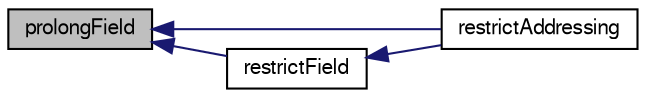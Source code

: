 digraph "prolongField"
{
  bgcolor="transparent";
  edge [fontname="FreeSans",fontsize="10",labelfontname="FreeSans",labelfontsize="10"];
  node [fontname="FreeSans",fontsize="10",shape=record];
  rankdir="LR";
  Node403 [label="prolongField",height=0.2,width=0.4,color="black", fillcolor="grey75", style="filled", fontcolor="black"];
  Node403 -> Node404 [dir="back",color="midnightblue",fontsize="10",style="solid",fontname="FreeSans"];
  Node404 [label="restrictAddressing",height=0.2,width=0.4,color="black",URL="$a23302.html#ad5c0cc61c243ef2d9ad27e8895f71cf8",tooltip="Return cell restrict addressing of given level. "];
  Node403 -> Node405 [dir="back",color="midnightblue",fontsize="10",style="solid",fontname="FreeSans"];
  Node405 [label="restrictField",height=0.2,width=0.4,color="black",URL="$a23302.html#a2673a24ec43856fb444dec003ae87527",tooltip="Restrict (integrate by summation) cell field. "];
  Node405 -> Node404 [dir="back",color="midnightblue",fontsize="10",style="solid",fontname="FreeSans"];
}
